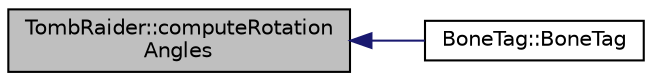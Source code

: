 digraph "TombRaider::computeRotationAngles"
{
 // INTERACTIVE_SVG=YES
  edge [fontname="Helvetica",fontsize="10",labelfontname="Helvetica",labelfontsize="10"];
  node [fontname="Helvetica",fontsize="10",shape=record];
  rankdir="LR";
  Node1 [label="TombRaider::computeRotation\lAngles",height=0.2,width=0.4,color="black", fillcolor="grey75", style="filled" fontcolor="black"];
  Node1 -> Node2 [dir="back",color="midnightblue",fontsize="10",style="solid",fontname="Helvetica"];
  Node2 [label="BoneTag::BoneTag",height=0.2,width=0.4,color="black", fillcolor="white", style="filled",URL="$class_bone_tag.html#acffc46d14d55e7a02a99c303ccea8612"];
}
